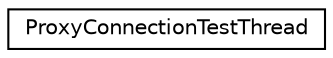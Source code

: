 digraph "Graphical Class Hierarchy"
{
 // INTERACTIVE_SVG=YES
 // LATEX_PDF_SIZE
  edge [fontname="Helvetica",fontsize="10",labelfontname="Helvetica",labelfontsize="10"];
  node [fontname="Helvetica",fontsize="10",shape=record];
  rankdir="LR";
  Node0 [label="ProxyConnectionTestThread",height=0.2,width=0.4,color="black", fillcolor="white", style="filled",URL="$classProxyConnectionTestThread.html",tooltip=" "];
}
